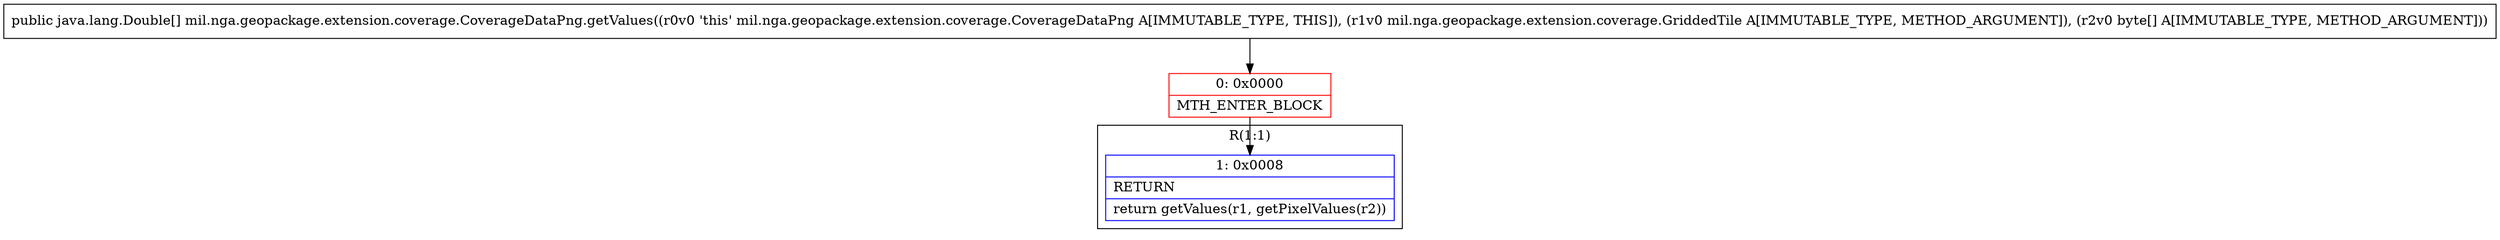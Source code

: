 digraph "CFG formil.nga.geopackage.extension.coverage.CoverageDataPng.getValues(Lmil\/nga\/geopackage\/extension\/coverage\/GriddedTile;[B)[Ljava\/lang\/Double;" {
subgraph cluster_Region_876258100 {
label = "R(1:1)";
node [shape=record,color=blue];
Node_1 [shape=record,label="{1\:\ 0x0008|RETURN\l|return getValues(r1, getPixelValues(r2))\l}"];
}
Node_0 [shape=record,color=red,label="{0\:\ 0x0000|MTH_ENTER_BLOCK\l}"];
MethodNode[shape=record,label="{public java.lang.Double[] mil.nga.geopackage.extension.coverage.CoverageDataPng.getValues((r0v0 'this' mil.nga.geopackage.extension.coverage.CoverageDataPng A[IMMUTABLE_TYPE, THIS]), (r1v0 mil.nga.geopackage.extension.coverage.GriddedTile A[IMMUTABLE_TYPE, METHOD_ARGUMENT]), (r2v0 byte[] A[IMMUTABLE_TYPE, METHOD_ARGUMENT])) }"];
MethodNode -> Node_0;
Node_0 -> Node_1;
}

